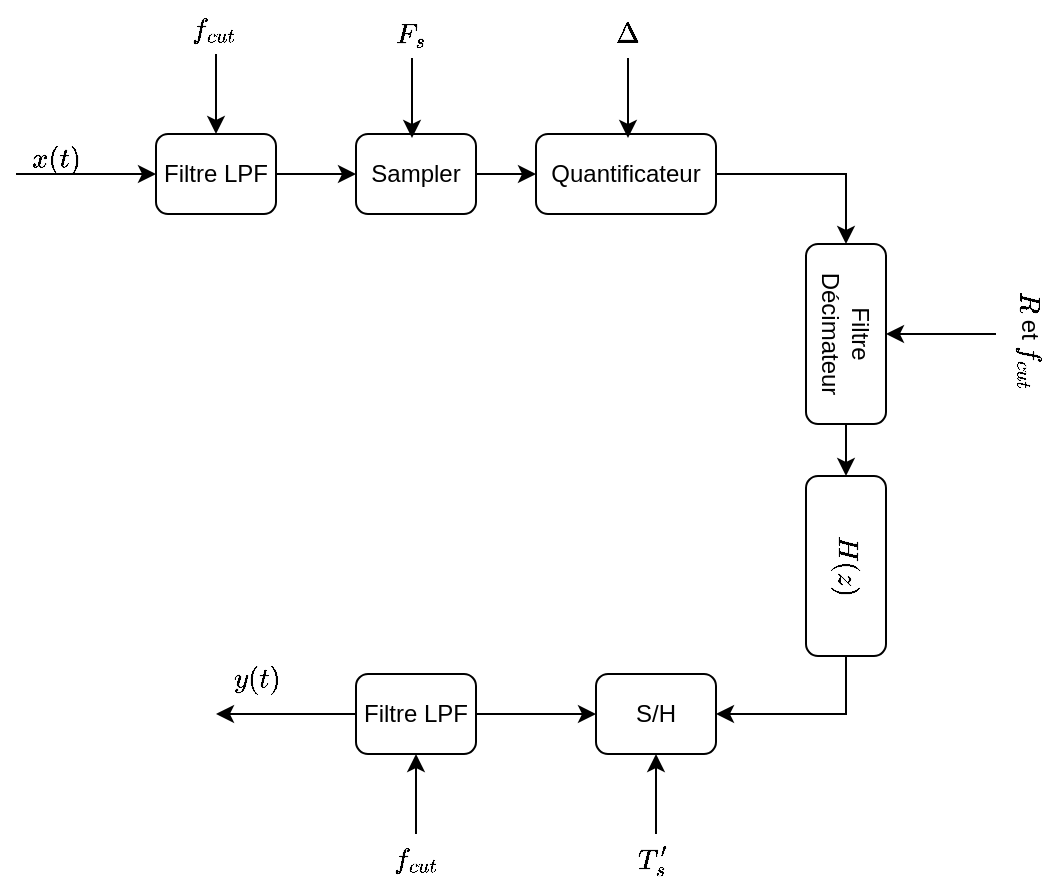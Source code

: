 <mxfile version="26.2.15" pages="2">
  <diagram id="prtHgNgQTEPvFCAcTncT" name="Page-1">
    <mxGraphModel dx="1042" dy="626" grid="1" gridSize="10" guides="1" tooltips="1" connect="1" arrows="1" fold="1" page="1" pageScale="1" pageWidth="827" pageHeight="1169" math="1" shadow="0">
      <root>
        <mxCell id="0" />
        <mxCell id="1" parent="0" />
        <mxCell id="7fXVbkYG7JyC4DhUgg82-36" value="" style="group" parent="1" vertex="1" connectable="0">
          <mxGeometry x="185" y="53" width="527" height="445" as="geometry" />
        </mxCell>
        <mxCell id="7fXVbkYG7JyC4DhUgg82-7" style="edgeStyle=orthogonalEdgeStyle;rounded=0;orthogonalLoop=1;jettySize=auto;html=1;exitX=1;exitY=0.5;exitDx=0;exitDy=0;entryX=0;entryY=0.5;entryDx=0;entryDy=0;" parent="7fXVbkYG7JyC4DhUgg82-36" source="7fXVbkYG7JyC4DhUgg82-1" target="7fXVbkYG7JyC4DhUgg82-2" edge="1">
          <mxGeometry relative="1" as="geometry" />
        </mxCell>
        <mxCell id="7fXVbkYG7JyC4DhUgg82-1" value="Filtre LPF" style="shape=rect;html=1;rounded=1;whiteSpace=wrap;" parent="7fXVbkYG7JyC4DhUgg82-36" vertex="1">
          <mxGeometry x="75" y="67" width="60" height="40" as="geometry" />
        </mxCell>
        <mxCell id="7fXVbkYG7JyC4DhUgg82-6" style="edgeStyle=orthogonalEdgeStyle;rounded=0;orthogonalLoop=1;jettySize=auto;html=1;exitX=1;exitY=0.5;exitDx=0;exitDy=0;entryX=0;entryY=0.5;entryDx=0;entryDy=0;" parent="7fXVbkYG7JyC4DhUgg82-36" source="7fXVbkYG7JyC4DhUgg82-2" target="7fXVbkYG7JyC4DhUgg82-4" edge="1">
          <mxGeometry relative="1" as="geometry" />
        </mxCell>
        <mxCell id="7fXVbkYG7JyC4DhUgg82-2" value="Sampler" style="shape=rect;html=1;rounded=1;whiteSpace=wrap;" parent="7fXVbkYG7JyC4DhUgg82-36" vertex="1">
          <mxGeometry x="175" y="67" width="60" height="40" as="geometry" />
        </mxCell>
        <mxCell id="7fXVbkYG7JyC4DhUgg82-17" style="edgeStyle=orthogonalEdgeStyle;rounded=0;orthogonalLoop=1;jettySize=auto;html=1;exitX=1;exitY=0.5;exitDx=0;exitDy=0;entryX=0;entryY=0.5;entryDx=0;entryDy=0;" parent="7fXVbkYG7JyC4DhUgg82-36" source="7fXVbkYG7JyC4DhUgg82-4" target="7fXVbkYG7JyC4DhUgg82-8" edge="1">
          <mxGeometry relative="1" as="geometry" />
        </mxCell>
        <mxCell id="7fXVbkYG7JyC4DhUgg82-4" value="Quantificateur" style="shape=rect;html=1;rounded=1;whiteSpace=wrap;" parent="7fXVbkYG7JyC4DhUgg82-36" vertex="1">
          <mxGeometry x="265" y="67" width="90" height="40" as="geometry" />
        </mxCell>
        <mxCell id="7fXVbkYG7JyC4DhUgg82-15" style="edgeStyle=orthogonalEdgeStyle;rounded=0;orthogonalLoop=1;jettySize=auto;html=1;exitX=1;exitY=0.5;exitDx=0;exitDy=0;entryX=0;entryY=0.5;entryDx=0;entryDy=0;" parent="7fXVbkYG7JyC4DhUgg82-36" source="7fXVbkYG7JyC4DhUgg82-8" target="7fXVbkYG7JyC4DhUgg82-9" edge="1">
          <mxGeometry relative="1" as="geometry" />
        </mxCell>
        <mxCell id="7fXVbkYG7JyC4DhUgg82-8" value="Filtre Décimateur" style="shape=rect;html=1;rounded=1;whiteSpace=wrap;rotation=90;" parent="7fXVbkYG7JyC4DhUgg82-36" vertex="1">
          <mxGeometry x="375" y="147" width="90" height="40" as="geometry" />
        </mxCell>
        <mxCell id="7fXVbkYG7JyC4DhUgg82-16" style="edgeStyle=orthogonalEdgeStyle;rounded=0;orthogonalLoop=1;jettySize=auto;html=1;exitX=1;exitY=0.5;exitDx=0;exitDy=0;entryX=1;entryY=0.5;entryDx=0;entryDy=0;" parent="7fXVbkYG7JyC4DhUgg82-36" source="7fXVbkYG7JyC4DhUgg82-9" target="7fXVbkYG7JyC4DhUgg82-14" edge="1">
          <mxGeometry relative="1" as="geometry" />
        </mxCell>
        <mxCell id="7fXVbkYG7JyC4DhUgg82-9" value="`H(z)`" style="shape=rect;html=1;rounded=1;whiteSpace=wrap;rotation=90;" parent="7fXVbkYG7JyC4DhUgg82-36" vertex="1">
          <mxGeometry x="375" y="263" width="90" height="40" as="geometry" />
        </mxCell>
        <mxCell id="7fXVbkYG7JyC4DhUgg82-12" style="edgeStyle=orthogonalEdgeStyle;rounded=0;orthogonalLoop=1;jettySize=auto;html=1;exitX=1;exitY=0.5;exitDx=0;exitDy=0;entryX=0;entryY=0.5;entryDx=0;entryDy=0;" parent="7fXVbkYG7JyC4DhUgg82-36" source="7fXVbkYG7JyC4DhUgg82-13" target="7fXVbkYG7JyC4DhUgg82-14" edge="1">
          <mxGeometry relative="1" as="geometry" />
        </mxCell>
        <mxCell id="7fXVbkYG7JyC4DhUgg82-19" style="edgeStyle=orthogonalEdgeStyle;rounded=0;orthogonalLoop=1;jettySize=auto;html=1;exitX=0;exitY=0.5;exitDx=0;exitDy=0;" parent="7fXVbkYG7JyC4DhUgg82-36" source="7fXVbkYG7JyC4DhUgg82-13" edge="1">
          <mxGeometry relative="1" as="geometry">
            <mxPoint x="105" y="357" as="targetPoint" />
          </mxGeometry>
        </mxCell>
        <mxCell id="7fXVbkYG7JyC4DhUgg82-13" value="Filtre LPF" style="shape=rect;html=1;rounded=1;whiteSpace=wrap;" parent="7fXVbkYG7JyC4DhUgg82-36" vertex="1">
          <mxGeometry x="175" y="337" width="60" height="40" as="geometry" />
        </mxCell>
        <mxCell id="7fXVbkYG7JyC4DhUgg82-14" value="S/H" style="shape=rect;html=1;rounded=1;whiteSpace=wrap;" parent="7fXVbkYG7JyC4DhUgg82-36" vertex="1">
          <mxGeometry x="295" y="337" width="60" height="40" as="geometry" />
        </mxCell>
        <mxCell id="7fXVbkYG7JyC4DhUgg82-20" value="" style="endArrow=classic;html=1;rounded=0;" parent="7fXVbkYG7JyC4DhUgg82-36" edge="1">
          <mxGeometry width="50" height="50" relative="1" as="geometry">
            <mxPoint x="5" y="87" as="sourcePoint" />
            <mxPoint x="75" y="87" as="targetPoint" />
          </mxGeometry>
        </mxCell>
        <mxCell id="7fXVbkYG7JyC4DhUgg82-21" value="`x(t)`" style="text;html=1;align=center;verticalAlign=middle;resizable=0;points=[];autosize=1;strokeColor=none;fillColor=none;" parent="7fXVbkYG7JyC4DhUgg82-36" vertex="1">
          <mxGeometry y="65" width="50" height="30" as="geometry" />
        </mxCell>
        <mxCell id="7fXVbkYG7JyC4DhUgg82-22" value="`y(t)`" style="text;html=1;align=center;verticalAlign=middle;resizable=0;points=[];autosize=1;strokeColor=none;fillColor=none;" parent="7fXVbkYG7JyC4DhUgg82-36" vertex="1">
          <mxGeometry x="100" y="325" width="50" height="30" as="geometry" />
        </mxCell>
        <mxCell id="7fXVbkYG7JyC4DhUgg82-23" value="" style="endArrow=classic;html=1;rounded=0;entryX=0.5;entryY=0;entryDx=0;entryDy=0;" parent="7fXVbkYG7JyC4DhUgg82-36" target="7fXVbkYG7JyC4DhUgg82-1" edge="1">
          <mxGeometry width="50" height="50" relative="1" as="geometry">
            <mxPoint x="105" y="27" as="sourcePoint" />
            <mxPoint x="255" y="247" as="targetPoint" />
          </mxGeometry>
        </mxCell>
        <mxCell id="7fXVbkYG7JyC4DhUgg82-24" value="`f_{cut}`" style="text;html=1;align=center;verticalAlign=middle;resizable=0;points=[];autosize=1;strokeColor=none;fillColor=none;" parent="7fXVbkYG7JyC4DhUgg82-36" vertex="1">
          <mxGeometry x="69" width="70" height="30" as="geometry" />
        </mxCell>
        <mxCell id="7fXVbkYG7JyC4DhUgg82-25" value="" style="endArrow=classic;html=1;rounded=0;entryX=0.5;entryY=0;entryDx=0;entryDy=0;" parent="7fXVbkYG7JyC4DhUgg82-36" edge="1">
          <mxGeometry width="50" height="50" relative="1" as="geometry">
            <mxPoint x="203" y="29" as="sourcePoint" />
            <mxPoint x="203" y="69" as="targetPoint" />
          </mxGeometry>
        </mxCell>
        <mxCell id="7fXVbkYG7JyC4DhUgg82-26" value="`F_s`" style="text;html=1;align=center;verticalAlign=middle;resizable=0;points=[];autosize=1;strokeColor=none;fillColor=none;" parent="7fXVbkYG7JyC4DhUgg82-36" vertex="1">
          <mxGeometry x="177" y="2" width="50" height="30" as="geometry" />
        </mxCell>
        <mxCell id="7fXVbkYG7JyC4DhUgg82-28" value="" style="endArrow=classic;html=1;rounded=0;entryX=0.5;entryY=0;entryDx=0;entryDy=0;" parent="7fXVbkYG7JyC4DhUgg82-36" edge="1">
          <mxGeometry width="50" height="50" relative="1" as="geometry">
            <mxPoint x="311" y="29" as="sourcePoint" />
            <mxPoint x="311" y="69" as="targetPoint" />
          </mxGeometry>
        </mxCell>
        <mxCell id="7fXVbkYG7JyC4DhUgg82-29" value="`\Delta`" style="text;html=1;align=center;verticalAlign=middle;resizable=0;points=[];autosize=1;strokeColor=none;fillColor=none;" parent="7fXVbkYG7JyC4DhUgg82-36" vertex="1">
          <mxGeometry x="280" y="2" width="60" height="30" as="geometry" />
        </mxCell>
        <mxCell id="7fXVbkYG7JyC4DhUgg82-30" value="" style="endArrow=classic;html=1;rounded=0;entryX=0.5;entryY=0;entryDx=0;entryDy=0;" parent="7fXVbkYG7JyC4DhUgg82-36" target="7fXVbkYG7JyC4DhUgg82-8" edge="1">
          <mxGeometry width="50" height="50" relative="1" as="geometry">
            <mxPoint x="495" y="167" as="sourcePoint" />
            <mxPoint x="511" y="200.5" as="targetPoint" />
          </mxGeometry>
        </mxCell>
        <mxCell id="7fXVbkYG7JyC4DhUgg82-31" value="`R` et `f_{cut}`" style="text;html=1;align=center;verticalAlign=middle;resizable=0;points=[];autosize=1;strokeColor=none;fillColor=none;rotation=90;" parent="7fXVbkYG7JyC4DhUgg82-36" vertex="1">
          <mxGeometry x="462" y="155" width="100" height="30" as="geometry" />
        </mxCell>
        <mxCell id="7fXVbkYG7JyC4DhUgg82-32" value="" style="endArrow=classic;html=1;rounded=0;entryX=0.5;entryY=1;entryDx=0;entryDy=0;" parent="7fXVbkYG7JyC4DhUgg82-36" target="7fXVbkYG7JyC4DhUgg82-14" edge="1">
          <mxGeometry width="50" height="50" relative="1" as="geometry">
            <mxPoint x="325" y="417" as="sourcePoint" />
            <mxPoint x="255" y="247" as="targetPoint" />
          </mxGeometry>
        </mxCell>
        <mxCell id="7fXVbkYG7JyC4DhUgg82-33" value="`T_s^&#39;`&amp;nbsp;" style="text;html=1;align=center;verticalAlign=middle;resizable=0;points=[];autosize=1;strokeColor=none;fillColor=none;" parent="7fXVbkYG7JyC4DhUgg82-36" vertex="1">
          <mxGeometry x="295" y="415" width="60" height="30" as="geometry" />
        </mxCell>
        <mxCell id="7fXVbkYG7JyC4DhUgg82-34" value="" style="endArrow=classic;html=1;rounded=0;entryX=0.5;entryY=1;entryDx=0;entryDy=0;" parent="7fXVbkYG7JyC4DhUgg82-36" target="7fXVbkYG7JyC4DhUgg82-13" edge="1">
          <mxGeometry width="50" height="50" relative="1" as="geometry">
            <mxPoint x="205" y="417" as="sourcePoint" />
            <mxPoint x="255" y="247" as="targetPoint" />
          </mxGeometry>
        </mxCell>
        <mxCell id="7fXVbkYG7JyC4DhUgg82-35" value="`f_{cut}`" style="text;html=1;align=center;verticalAlign=middle;resizable=0;points=[];autosize=1;strokeColor=none;fillColor=none;" parent="7fXVbkYG7JyC4DhUgg82-36" vertex="1">
          <mxGeometry x="170" y="415" width="70" height="30" as="geometry" />
        </mxCell>
      </root>
    </mxGraphModel>
  </diagram>
  <diagram id="iFrjLi72amwaSSqo2NJA" name="Page-2">
    <mxGraphModel dx="1042" dy="626" grid="1" gridSize="10" guides="1" tooltips="1" connect="1" arrows="1" fold="1" page="1" pageScale="1" pageWidth="827" pageHeight="1169" math="1" shadow="0">
      <root>
        <mxCell id="0" />
        <mxCell id="1" parent="0" />
        <mxCell id="oQL-AVHhwh8CRsdvhv3H-1" value="`H(s)=((1 + s)*(3 + s)) / ((5.086 + s)*(0.486 + s)*(2.428 + s))`" style="text;html=1;align=center;verticalAlign=middle;resizable=0;points=[];autosize=1;strokeColor=none;fillColor=none;" vertex="1" parent="1">
          <mxGeometry x="175" y="90" width="340" height="30" as="geometry" />
        </mxCell>
        <mxCell id="oQL-AVHhwh8CRsdvhv3H-14" style="edgeStyle=orthogonalEdgeStyle;rounded=0;orthogonalLoop=1;jettySize=auto;html=1;exitX=1;exitY=0.5;exitDx=0;exitDy=0;entryX=0;entryY=0.5;entryDx=0;entryDy=0;endArrow=none;startFill=0;" edge="1" parent="1" source="oQL-AVHhwh8CRsdvhv3H-2" target="oQL-AVHhwh8CRsdvhv3H-8">
          <mxGeometry relative="1" as="geometry" />
        </mxCell>
        <mxCell id="oQL-AVHhwh8CRsdvhv3H-2" value="" style="ellipse;whiteSpace=wrap;html=1;aspect=fixed;" vertex="1" parent="1">
          <mxGeometry x="229" y="220" width="20" height="20" as="geometry" />
        </mxCell>
        <mxCell id="oQL-AVHhwh8CRsdvhv3H-10" style="edgeStyle=orthogonalEdgeStyle;rounded=0;orthogonalLoop=1;jettySize=auto;html=1;exitX=1;exitY=0.5;exitDx=0;exitDy=0;entryX=0;entryY=0.5;entryDx=0;entryDy=0;endArrow=none;startFill=0;" edge="1" parent="1" source="oQL-AVHhwh8CRsdvhv3H-3" target="oQL-AVHhwh8CRsdvhv3H-9">
          <mxGeometry relative="1" as="geometry" />
        </mxCell>
        <mxCell id="oQL-AVHhwh8CRsdvhv3H-3" value="" style="ellipse;whiteSpace=wrap;html=1;aspect=fixed;" vertex="1" parent="1">
          <mxGeometry x="138" y="220" width="20" height="20" as="geometry" />
        </mxCell>
        <mxCell id="oQL-AVHhwh8CRsdvhv3H-16" style="edgeStyle=orthogonalEdgeStyle;rounded=0;orthogonalLoop=1;jettySize=auto;html=1;exitX=1;exitY=0.5;exitDx=0;exitDy=0;entryX=0;entryY=0.5;entryDx=0;entryDy=0;endArrow=none;startFill=0;" edge="1" parent="1" source="oQL-AVHhwh8CRsdvhv3H-4" target="oQL-AVHhwh8CRsdvhv3H-7">
          <mxGeometry relative="1" as="geometry" />
        </mxCell>
        <mxCell id="oQL-AVHhwh8CRsdvhv3H-4" value="" style="ellipse;whiteSpace=wrap;html=1;aspect=fixed;" vertex="1" parent="1">
          <mxGeometry x="340" y="220" width="20" height="20" as="geometry" />
        </mxCell>
        <mxCell id="oQL-AVHhwh8CRsdvhv3H-5" value="" style="ellipse;whiteSpace=wrap;html=1;aspect=fixed;" vertex="1" parent="1">
          <mxGeometry x="430" y="220" width="20" height="20" as="geometry" />
        </mxCell>
        <mxCell id="oQL-AVHhwh8CRsdvhv3H-17" style="edgeStyle=orthogonalEdgeStyle;rounded=0;orthogonalLoop=1;jettySize=auto;html=1;exitX=1;exitY=0.5;exitDx=0;exitDy=0;entryX=0;entryY=0.5;entryDx=0;entryDy=0;endArrow=none;startFill=0;" edge="1" parent="1" source="oQL-AVHhwh8CRsdvhv3H-7" target="oQL-AVHhwh8CRsdvhv3H-5">
          <mxGeometry relative="1" as="geometry" />
        </mxCell>
        <mxCell id="oQL-AVHhwh8CRsdvhv3H-7" value="" style="triangle;whiteSpace=wrap;html=1;fillColor=#000000;" vertex="1" parent="1">
          <mxGeometry x="386" y="220" width="20" height="20" as="geometry" />
        </mxCell>
        <mxCell id="oQL-AVHhwh8CRsdvhv3H-15" style="edgeStyle=orthogonalEdgeStyle;rounded=0;orthogonalLoop=1;jettySize=auto;html=1;exitX=1;exitY=0.5;exitDx=0;exitDy=0;entryX=0;entryY=0.5;entryDx=0;entryDy=0;endArrow=none;startFill=0;" edge="1" parent="1" source="oQL-AVHhwh8CRsdvhv3H-8" target="oQL-AVHhwh8CRsdvhv3H-4">
          <mxGeometry relative="1" as="geometry" />
        </mxCell>
        <mxCell id="oQL-AVHhwh8CRsdvhv3H-8" value="" style="triangle;whiteSpace=wrap;html=1;fillColor=#000000;" vertex="1" parent="1">
          <mxGeometry x="291" y="220" width="20" height="20" as="geometry" />
        </mxCell>
        <mxCell id="oQL-AVHhwh8CRsdvhv3H-11" style="edgeStyle=orthogonalEdgeStyle;rounded=0;orthogonalLoop=1;jettySize=auto;html=1;exitX=1;exitY=0.5;exitDx=0;exitDy=0;entryX=0;entryY=0.5;entryDx=0;entryDy=0;endArrow=none;startFill=0;" edge="1" parent="1" source="oQL-AVHhwh8CRsdvhv3H-9" target="oQL-AVHhwh8CRsdvhv3H-2">
          <mxGeometry relative="1" as="geometry" />
        </mxCell>
        <mxCell id="oQL-AVHhwh8CRsdvhv3H-9" value="" style="triangle;whiteSpace=wrap;html=1;fillColor=#000000;" vertex="1" parent="1">
          <mxGeometry x="185" y="220" width="20" height="20" as="geometry" />
        </mxCell>
      </root>
    </mxGraphModel>
  </diagram>
</mxfile>
